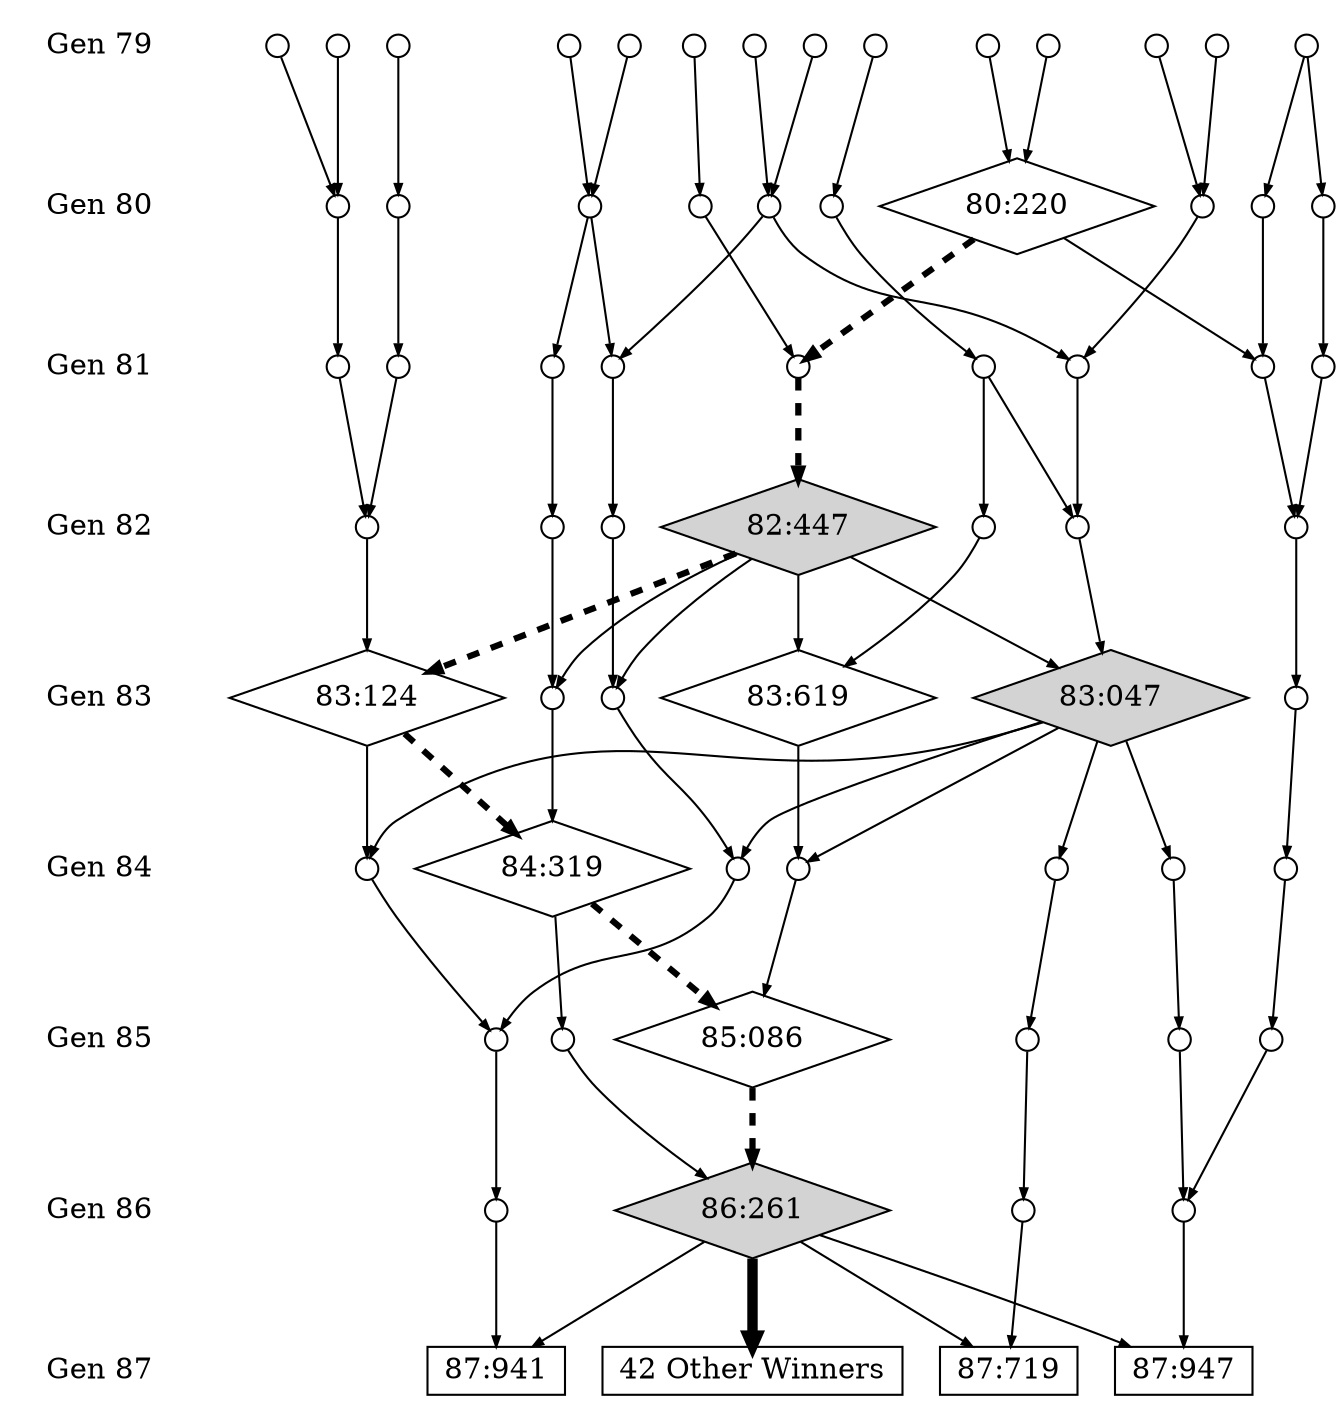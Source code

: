digraph G {
	node [penwidth=0]
	"Gen 79" -> "Gen 80" -> "Gen 81" -> "Gen 82" -> "Gen 83" -> "Gen 84" -> "Gen 85" -> "Gen 86" -> "Gen 87" [style=invis];

	node[shape=point, width=0.15, height=0.15, fillcolor="white", penwidth=1];
	edge[arrowsize=0.5];
	"79:031" -> "80:220";
	"79:172" -> "80:986";
	"79:180" -> "80:428";
	"79:313" -> "80:287";
	"79:391" -> "80:299";
	"79:395" -> "80:374";
	"79:464" -> "80:156";
	"79:531" -> "80:943";
	"79:531" -> "80:293";
	"79:676" -> "80:671";
	"79:860" -> "80:287";
	"79:865" -> "80:428";
	"79:899" -> "80:671";
	"79:907" -> "80:220";
	"79:920" -> "80:374";
	"80:156" -> "81:691";
	"80:220" -> "81:691" [penwidth=3, style=dashed];
	"80:220" [shape=diamond]
	"80:220" -> "81:317";
	"80:287" -> "81:347";
	"80:287" -> "81:744";
	"80:293" -> "81:317";
	"80:299" -> "81:955";
	"80:374" -> "81:463";
	"80:428" -> "81:347";
	"80:428" -> "81:256";
	"80:671" -> "81:256";
	"80:943" -> "81:104";
	"80:986" -> "81:609";
	"81:104" -> "82:667";
	"81:256" -> "82:824";
	"81:317" -> "82:667";
	"81:347" -> "82:676";
	"81:463" -> "82:966";
	"81:609" -> "82:824";
	"81:609" -> "82:393";
	"82:447" [shape=diamond, style=filled, fillcolor="lightgrey"]
	"81:691" -> "82:447" [penwidth=3, style=dashed];
	"81:744" -> "82:423";
	"81:955" -> "82:966";
	"82:393" -> "83:619";
	"82:423" -> "83:664";
	"82:447" -> "83:664";
	"82:447" -> "83:619";
	"82:447" -> "83:273";
	"82:447" -> "83:124" [penwidth=3, style=dashed];
	"82:447" -> "83:047";
	"82:667" -> "83:487";
	"82:676" -> "83:273";
	"82:824" -> "83:047";
	"82:966" -> "83:124";
	"83:047" [shape=diamond, style=filled, fillcolor="lightgrey"]
	"83:047" -> "84:604";
	"83:047" -> "84:542";
	"83:047" -> "84:114";
	"83:047" -> "84:157";
	"83:047" -> "84:213";
	"83:124" -> "84:319" [penwidth=3, style=dashed];
	"83:124" [shape=diamond]
	"83:124" -> "84:213";
	"83:273" -> "84:157";
	"83:487" -> "84:584";
	"83:619" [shape=diamond]
	"83:619" -> "84:542";
	"83:664" -> "84:319";
	"84:114" -> "85:561";
	"84:157" -> "85:407";
	"84:213" -> "85:407";
	"84:319" -> "85:057";
	"84:319" [shape=diamond]
	"84:319" -> "85:086" [penwidth=3, style=dashed];
	"84:542" -> "85:086";
	"84:584" -> "85:820";
	"84:604" -> "85:534";
	"85:057" -> "86:261";
	"85:086" [shape=diamond]
	"85:086" -> "86:261" [penwidth=3, style=dashed];
	"85:407" -> "86:272";
	"85:534" -> "86:049";
	"85:561" -> "86:672";
	"85:820" -> "86:672";
	"87:719" [shape=rectangle]
	"87:941" [shape=rectangle]
	"87:947" [shape=rectangle]
	"86:049" -> "87:719";
	"86:272" -> "87:941";
	"86:672" -> "87:947";

	"42 Other Winners" [shape=rectangle]
	"86:261" [shape=diamond, style=filled, fillcolor="lightgrey"]
	"86:261" -> "42 Other Winners" [penwidth=5];
	"86:261" -> "87:719";
	"86:261" -> "87:941";
	"86:261" -> "87:947";

	{ rank=same; "Gen 79", "79:031" }
	{ rank=same; "Gen 80", "80:428" }
	{ rank=same; "Gen 81", "81:256" }
	{ rank=same; "Gen 82", "82:824" }
	{ rank=same; "Gen 83", "83:047" }
	{ rank=same; "Gen 84", "84:157" }
	{ rank=same; "Gen 85", "85:407" }
	{ rank=same; "Gen 86", "86:049" }
	{ rank=same; "Gen 87", "87:947" }
}
